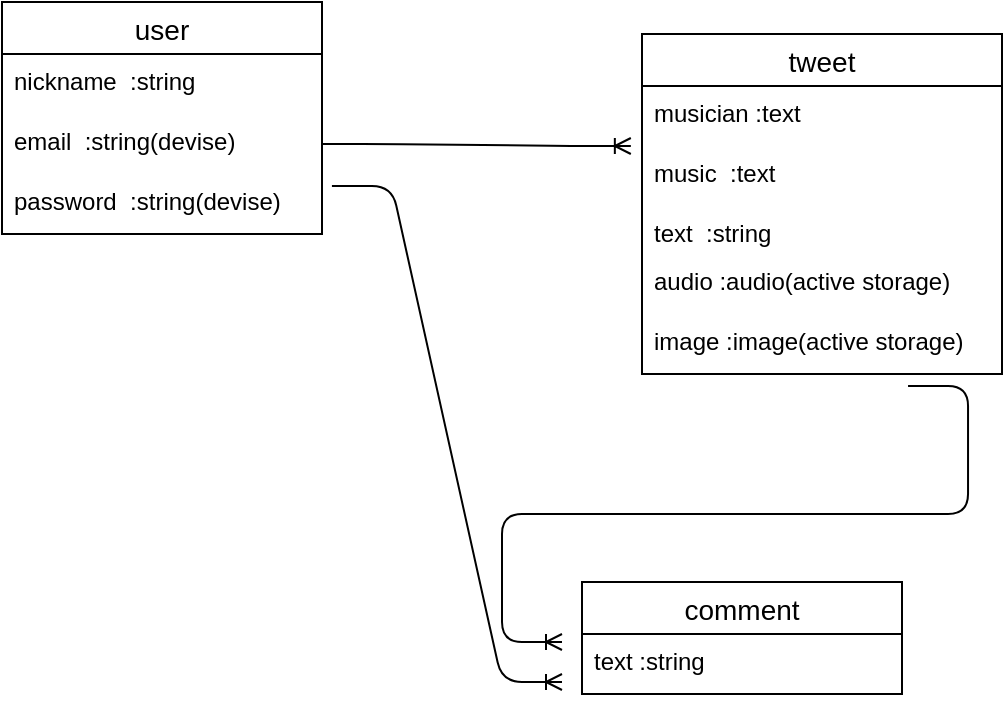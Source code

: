 <mxfile version="13.10.0" type="embed">
    <diagram id="MrWa40YkPfUBNgbJI-uR" name="ページ1">
        <mxGraphModel dx="635" dy="680" grid="1" gridSize="10" guides="1" tooltips="1" connect="1" arrows="1" fold="1" page="1" pageScale="1" pageWidth="850" pageHeight="1100" math="0" shadow="0">
            <root>
                <mxCell id="0"/>
                <mxCell id="1" parent="0"/>
                <mxCell id="2" value="user" style="swimlane;fontStyle=0;childLayout=stackLayout;horizontal=1;startSize=26;horizontalStack=0;resizeParent=1;resizeParentMax=0;resizeLast=0;collapsible=1;marginBottom=0;align=center;fontSize=14;" vertex="1" parent="1">
                    <mxGeometry x="40" y="40" width="160" height="116" as="geometry"/>
                </mxCell>
                <mxCell id="3" value="nickname  :string&#10;" style="text;strokeColor=none;fillColor=none;spacingLeft=4;spacingRight=4;overflow=hidden;rotatable=0;points=[[0,0.5],[1,0.5]];portConstraint=eastwest;fontSize=12;" vertex="1" parent="2">
                    <mxGeometry y="26" width="160" height="30" as="geometry"/>
                </mxCell>
                <mxCell id="4" value="email  :string(devise)&#10;&#10;" style="text;strokeColor=none;fillColor=none;spacingLeft=4;spacingRight=4;overflow=hidden;rotatable=0;points=[[0,0.5],[1,0.5]];portConstraint=eastwest;fontSize=12;" vertex="1" parent="2">
                    <mxGeometry y="56" width="160" height="30" as="geometry"/>
                </mxCell>
                <mxCell id="5" value="password  :string(devise)" style="text;strokeColor=none;fillColor=none;spacingLeft=4;spacingRight=4;overflow=hidden;rotatable=0;points=[[0,0.5],[1,0.5]];portConstraint=eastwest;fontSize=12;" vertex="1" parent="2">
                    <mxGeometry y="86" width="160" height="30" as="geometry"/>
                </mxCell>
                <mxCell id="6" value="" style="edgeStyle=entityRelationEdgeStyle;fontSize=12;html=1;endArrow=ERoneToMany;exitX=1;exitY=0.5;exitDx=0;exitDy=0;entryX=-0.031;entryY=1;entryDx=0;entryDy=0;entryPerimeter=0;" edge="1" parent="1" source="4" target="8">
                    <mxGeometry width="100" height="100" relative="1" as="geometry">
                        <mxPoint x="230" y="160" as="sourcePoint"/>
                        <mxPoint x="350" y="111" as="targetPoint"/>
                    </mxGeometry>
                </mxCell>
                <mxCell id="7" value="tweet" style="swimlane;fontStyle=0;childLayout=stackLayout;horizontal=1;startSize=26;horizontalStack=0;resizeParent=1;resizeParentMax=0;resizeLast=0;collapsible=1;marginBottom=0;align=center;fontSize=14;" vertex="1" parent="1">
                    <mxGeometry x="360" y="56" width="180" height="170" as="geometry"/>
                </mxCell>
                <mxCell id="8" value="musician :text" style="text;strokeColor=none;fillColor=none;spacingLeft=4;spacingRight=4;overflow=hidden;rotatable=0;points=[[0,0.5],[1,0.5]];portConstraint=eastwest;fontSize=12;" vertex="1" parent="7">
                    <mxGeometry y="26" width="180" height="30" as="geometry"/>
                </mxCell>
                <mxCell id="9" value="music  :text" style="text;strokeColor=none;fillColor=none;spacingLeft=4;spacingRight=4;overflow=hidden;rotatable=0;points=[[0,0.5],[1,0.5]];portConstraint=eastwest;fontSize=12;" vertex="1" parent="7">
                    <mxGeometry y="56" width="180" height="30" as="geometry"/>
                </mxCell>
                <mxCell id="10" value="text  :string" style="text;strokeColor=none;fillColor=none;spacingLeft=4;spacingRight=4;overflow=hidden;rotatable=0;points=[[0,0.5],[1,0.5]];portConstraint=eastwest;fontSize=12;" vertex="1" parent="7">
                    <mxGeometry y="86" width="180" height="24" as="geometry"/>
                </mxCell>
                <mxCell id="11" value="audio :audio(active storage)" style="text;strokeColor=none;fillColor=none;spacingLeft=4;spacingRight=4;overflow=hidden;rotatable=0;points=[[0,0.5],[1,0.5]];portConstraint=eastwest;fontSize=12;" vertex="1" parent="7">
                    <mxGeometry y="110" width="180" height="30" as="geometry"/>
                </mxCell>
                <mxCell id="12" value="image :image(active storage)" style="text;strokeColor=none;fillColor=none;spacingLeft=4;spacingRight=4;overflow=hidden;rotatable=0;points=[[0,0.5],[1,0.5]];portConstraint=eastwest;fontSize=12;" vertex="1" parent="7">
                    <mxGeometry y="140" width="180" height="30" as="geometry"/>
                </mxCell>
                <mxCell id="13" value="" style="edgeStyle=entityRelationEdgeStyle;fontSize=12;html=1;endArrow=ERoneToMany;exitX=0.739;exitY=1.2;exitDx=0;exitDy=0;exitPerimeter=0;" edge="1" parent="1" source="12">
                    <mxGeometry width="100" height="100" relative="1" as="geometry">
                        <mxPoint x="400" y="420" as="sourcePoint"/>
                        <mxPoint x="320" y="360" as="targetPoint"/>
                    </mxGeometry>
                </mxCell>
                <mxCell id="14" value="comment" style="swimlane;fontStyle=0;childLayout=stackLayout;horizontal=1;startSize=26;horizontalStack=0;resizeParent=1;resizeParentMax=0;resizeLast=0;collapsible=1;marginBottom=0;align=center;fontSize=14;" vertex="1" parent="1">
                    <mxGeometry x="330" y="330" width="160" height="56" as="geometry"/>
                </mxCell>
                <mxCell id="15" value="text :string" style="text;strokeColor=none;fillColor=none;spacingLeft=4;spacingRight=4;overflow=hidden;rotatable=0;points=[[0,0.5],[1,0.5]];portConstraint=eastwest;fontSize=12;" vertex="1" parent="14">
                    <mxGeometry y="26" width="160" height="30" as="geometry"/>
                </mxCell>
                <mxCell id="18" value="" style="edgeStyle=entityRelationEdgeStyle;fontSize=12;html=1;endArrow=ERoneToMany;exitX=1.031;exitY=0.2;exitDx=0;exitDy=0;exitPerimeter=0;" edge="1" parent="1" source="5">
                    <mxGeometry width="100" height="100" relative="1" as="geometry">
                        <mxPoint x="110" y="320" as="sourcePoint"/>
                        <mxPoint x="320" y="380" as="targetPoint"/>
                    </mxGeometry>
                </mxCell>
            </root>
        </mxGraphModel>
    </diagram>
</mxfile>